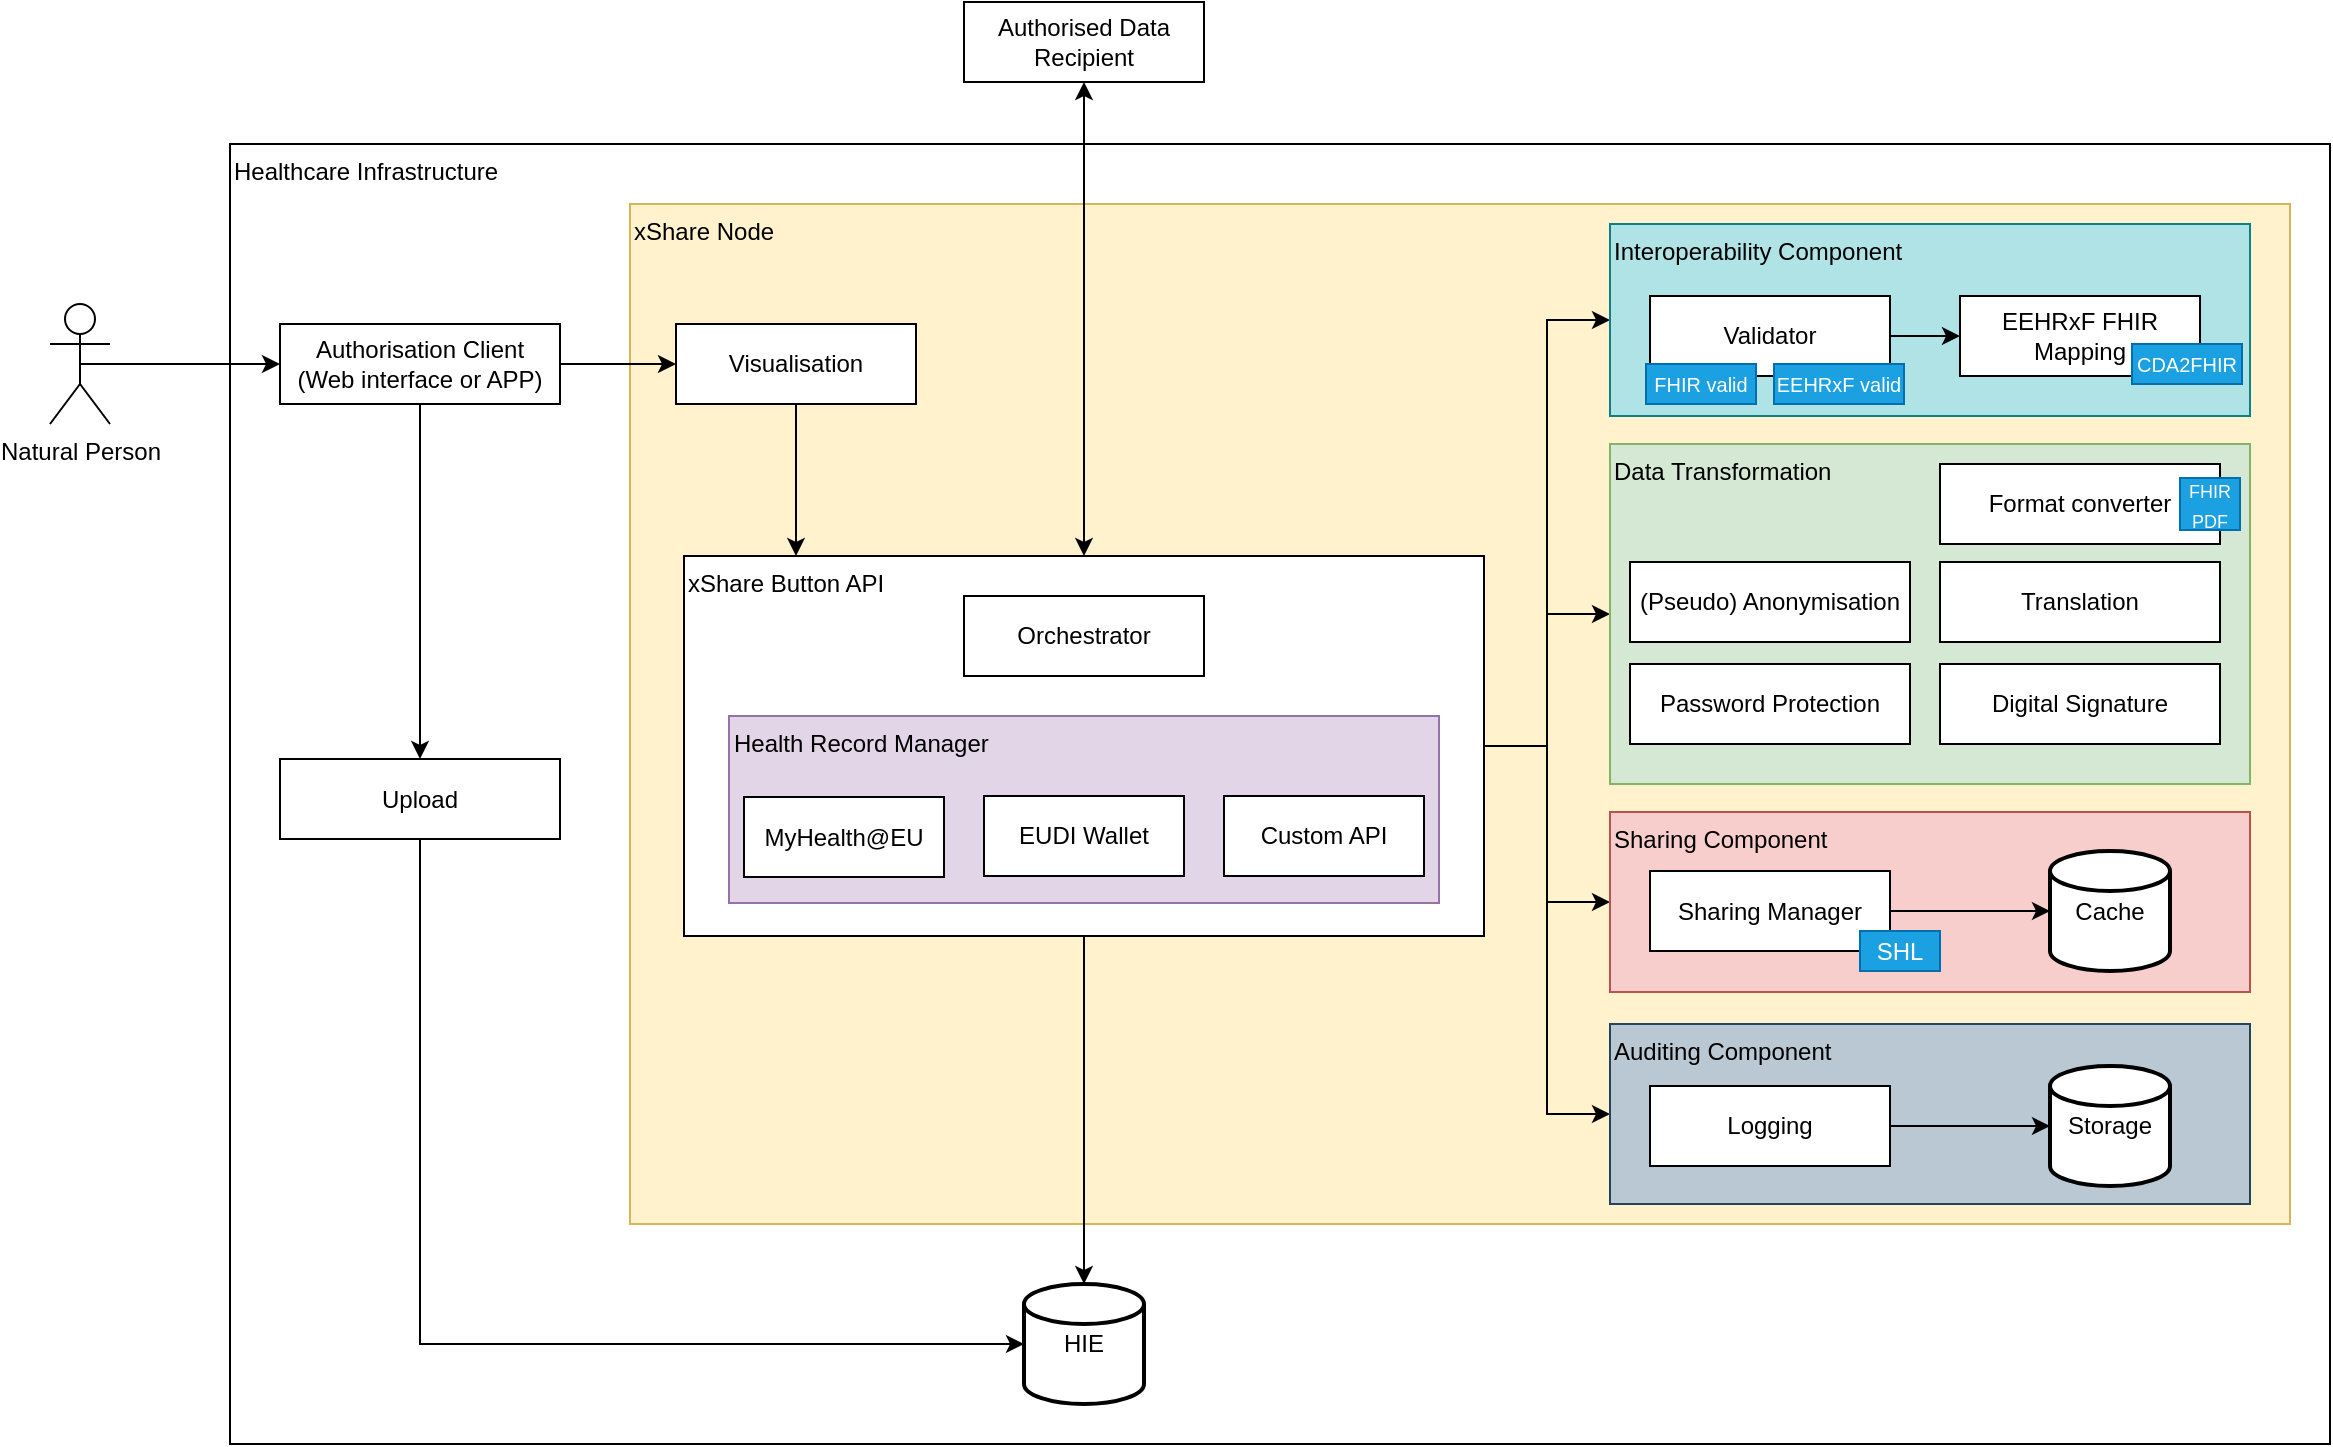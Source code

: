 <mxfile version="25.0.3">
  <diagram name="Page-1" id="Wx434TDJI2nH3EPZ08i5">
    <mxGraphModel dx="1365" dy="779" grid="1" gridSize="10" guides="1" tooltips="1" connect="1" arrows="1" fold="1" page="1" pageScale="1" pageWidth="850" pageHeight="1100" math="0" shadow="0">
      <root>
        <mxCell id="0" />
        <mxCell id="1" parent="0" />
        <mxCell id="3QQ7aEGl3oEm1BZ8Pkhi-1" value="&lt;div&gt;Healthcare Infrastructure&lt;/div&gt;" style="rounded=0;whiteSpace=wrap;html=1;align=left;verticalAlign=top;" parent="1" vertex="1">
          <mxGeometry x="330" y="230" width="1050" height="650" as="geometry" />
        </mxCell>
        <mxCell id="3QQ7aEGl3oEm1BZ8Pkhi-2" value="xShare Node" style="rounded=0;whiteSpace=wrap;html=1;align=left;verticalAlign=top;fillColor=#fff2cc;strokeColor=#d6b656;" parent="1" vertex="1">
          <mxGeometry x="530" y="260" width="830" height="510" as="geometry" />
        </mxCell>
        <mxCell id="e09ehZz6Y9dlDLDQR6JW-9" style="edgeStyle=orthogonalEdgeStyle;rounded=0;orthogonalLoop=1;jettySize=auto;html=1;entryX=0;entryY=0.5;entryDx=0;entryDy=0;" edge="1" parent="1" source="3QQ7aEGl3oEm1BZ8Pkhi-3" target="3QQ7aEGl3oEm1BZ8Pkhi-15">
          <mxGeometry relative="1" as="geometry" />
        </mxCell>
        <mxCell id="e09ehZz6Y9dlDLDQR6JW-10" style="edgeStyle=orthogonalEdgeStyle;rounded=0;orthogonalLoop=1;jettySize=auto;html=1;entryX=0;entryY=0.5;entryDx=0;entryDy=0;" edge="1" parent="1" source="3QQ7aEGl3oEm1BZ8Pkhi-3" target="e09ehZz6Y9dlDLDQR6JW-3">
          <mxGeometry relative="1" as="geometry" />
        </mxCell>
        <mxCell id="e09ehZz6Y9dlDLDQR6JW-11" style="edgeStyle=orthogonalEdgeStyle;rounded=0;orthogonalLoop=1;jettySize=auto;html=1;entryX=0;entryY=0.5;entryDx=0;entryDy=0;" edge="1" parent="1" source="3QQ7aEGl3oEm1BZ8Pkhi-3" target="3QQ7aEGl3oEm1BZ8Pkhi-17">
          <mxGeometry relative="1" as="geometry" />
        </mxCell>
        <mxCell id="3QQ7aEGl3oEm1BZ8Pkhi-3" value="&lt;div&gt;xShare Button API&lt;/div&gt;" style="rounded=0;whiteSpace=wrap;html=1;align=left;verticalAlign=top;" parent="1" vertex="1">
          <mxGeometry x="557" y="436" width="400" height="190" as="geometry" />
        </mxCell>
        <mxCell id="3QQ7aEGl3oEm1BZ8Pkhi-4" value="" style="edgeStyle=orthogonalEdgeStyle;rounded=0;orthogonalLoop=1;jettySize=auto;html=1;" parent="1" source="3QQ7aEGl3oEm1BZ8Pkhi-5" target="3QQ7aEGl3oEm1BZ8Pkhi-14" edge="1">
          <mxGeometry relative="1" as="geometry" />
        </mxCell>
        <mxCell id="e09ehZz6Y9dlDLDQR6JW-15" style="edgeStyle=orthogonalEdgeStyle;rounded=0;orthogonalLoop=1;jettySize=auto;html=1;entryX=0.5;entryY=0;entryDx=0;entryDy=0;" edge="1" parent="1" source="3QQ7aEGl3oEm1BZ8Pkhi-5" target="e09ehZz6Y9dlDLDQR6JW-1">
          <mxGeometry relative="1" as="geometry" />
        </mxCell>
        <mxCell id="3QQ7aEGl3oEm1BZ8Pkhi-5" value="Authorisation Client &lt;br&gt;(Web interface or APP)" style="rounded=0;whiteSpace=wrap;html=1;align=center;verticalAlign=middle;" parent="1" vertex="1">
          <mxGeometry x="355" y="320" width="140" height="40" as="geometry" />
        </mxCell>
        <mxCell id="3QQ7aEGl3oEm1BZ8Pkhi-7" value="Authorised Data Recipient" style="rounded=0;whiteSpace=wrap;html=1;align=center;verticalAlign=middle;" parent="1" vertex="1">
          <mxGeometry x="697" y="159" width="120" height="40" as="geometry" />
        </mxCell>
        <mxCell id="3QQ7aEGl3oEm1BZ8Pkhi-54" style="edgeStyle=orthogonalEdgeStyle;rounded=0;orthogonalLoop=1;jettySize=auto;html=1;entryX=0;entryY=0.5;entryDx=0;entryDy=0;exitX=1;exitY=0.5;exitDx=0;exitDy=0;" parent="1" source="3QQ7aEGl3oEm1BZ8Pkhi-3" target="3QQ7aEGl3oEm1BZ8Pkhi-46" edge="1">
          <mxGeometry relative="1" as="geometry" />
        </mxCell>
        <mxCell id="3QQ7aEGl3oEm1BZ8Pkhi-11" value="Orchestrator" style="rounded=0;whiteSpace=wrap;html=1;" parent="1" vertex="1">
          <mxGeometry x="697" y="456" width="120" height="40" as="geometry" />
        </mxCell>
        <mxCell id="3QQ7aEGl3oEm1BZ8Pkhi-12" style="edgeStyle=orthogonalEdgeStyle;rounded=0;orthogonalLoop=1;jettySize=auto;html=1;startArrow=classic;startFill=1;exitX=0.5;exitY=0;exitDx=0;exitDy=0;" parent="1" source="3QQ7aEGl3oEm1BZ8Pkhi-3" target="3QQ7aEGl3oEm1BZ8Pkhi-7" edge="1">
          <mxGeometry relative="1" as="geometry">
            <mxPoint x="1102" y="420" as="sourcePoint" />
            <mxPoint x="1371.966" y="530" as="targetPoint" />
          </mxGeometry>
        </mxCell>
        <mxCell id="3QQ7aEGl3oEm1BZ8Pkhi-14" value="&lt;div&gt;Visualisation&lt;/div&gt;" style="rounded=0;whiteSpace=wrap;html=1;" parent="1" vertex="1">
          <mxGeometry x="553" y="320" width="120" height="40" as="geometry" />
        </mxCell>
        <mxCell id="3QQ7aEGl3oEm1BZ8Pkhi-15" value="&lt;div&gt;Interoperability Component&lt;/div&gt;" style="rounded=0;whiteSpace=wrap;html=1;align=left;verticalAlign=top;labelBackgroundColor=none;fillColor=#b0e3e6;strokeColor=#0e8088;" parent="1" vertex="1">
          <mxGeometry x="1020" y="270" width="320" height="96" as="geometry" />
        </mxCell>
        <mxCell id="3QQ7aEGl3oEm1BZ8Pkhi-16" value="EEHRxF FHIR Mapping" style="rounded=0;whiteSpace=wrap;html=1;" parent="1" vertex="1">
          <mxGeometry x="1195" y="306" width="120" height="40" as="geometry" />
        </mxCell>
        <mxCell id="3QQ7aEGl3oEm1BZ8Pkhi-17" value="&lt;div&gt;Auditing Component&lt;/div&gt;" style="rounded=0;whiteSpace=wrap;html=1;align=left;verticalAlign=top;labelBackgroundColor=none;fillColor=#bac8d3;strokeColor=#23445d;" parent="1" vertex="1">
          <mxGeometry x="1020" y="670" width="320" height="90" as="geometry" />
        </mxCell>
        <mxCell id="3QQ7aEGl3oEm1BZ8Pkhi-18" value="Validator" style="rounded=0;whiteSpace=wrap;html=1;" parent="1" vertex="1">
          <mxGeometry x="1040" y="306" width="120" height="40" as="geometry" />
        </mxCell>
        <mxCell id="3QQ7aEGl3oEm1BZ8Pkhi-19" value="" style="edgeStyle=orthogonalEdgeStyle;rounded=0;orthogonalLoop=1;jettySize=auto;html=1;" parent="1" source="3QQ7aEGl3oEm1BZ8Pkhi-18" target="3QQ7aEGl3oEm1BZ8Pkhi-16" edge="1">
          <mxGeometry relative="1" as="geometry" />
        </mxCell>
        <mxCell id="e09ehZz6Y9dlDLDQR6JW-2" style="edgeStyle=orthogonalEdgeStyle;rounded=0;orthogonalLoop=1;jettySize=auto;html=1;entryX=0;entryY=0.5;entryDx=0;entryDy=0;entryPerimeter=0;" edge="1" parent="1" source="3QQ7aEGl3oEm1BZ8Pkhi-23" target="e09ehZz6Y9dlDLDQR6JW-4">
          <mxGeometry relative="1" as="geometry">
            <mxPoint x="1215" y="721" as="targetPoint" />
          </mxGeometry>
        </mxCell>
        <mxCell id="3QQ7aEGl3oEm1BZ8Pkhi-23" value="&lt;div&gt;&lt;span style=&quot;background-color: initial;&quot;&gt;Logging&lt;/span&gt;&lt;br&gt;&lt;/div&gt;" style="rounded=0;whiteSpace=wrap;html=1;align=center;verticalAlign=middle;" parent="1" vertex="1">
          <mxGeometry x="1040" y="701" width="120" height="40" as="geometry" />
        </mxCell>
        <mxCell id="3QQ7aEGl3oEm1BZ8Pkhi-25" value="&lt;div&gt;Sharing Manager&lt;/div&gt;" style="rounded=0;whiteSpace=wrap;html=1;align=center;verticalAlign=middle;" parent="1" vertex="1">
          <mxGeometry x="1030" y="593.5" width="120" height="40" as="geometry" />
        </mxCell>
        <mxCell id="3QQ7aEGl3oEm1BZ8Pkhi-28" style="edgeStyle=orthogonalEdgeStyle;rounded=0;orthogonalLoop=1;jettySize=auto;html=1;exitX=0.5;exitY=0.5;exitDx=0;exitDy=0;exitPerimeter=0;entryX=0;entryY=0.5;entryDx=0;entryDy=0;" parent="1" source="3QQ7aEGl3oEm1BZ8Pkhi-29" target="3QQ7aEGl3oEm1BZ8Pkhi-5" edge="1">
          <mxGeometry relative="1" as="geometry">
            <mxPoint x="130" y="330" as="targetPoint" />
          </mxGeometry>
        </mxCell>
        <mxCell id="3QQ7aEGl3oEm1BZ8Pkhi-29" value="Natural Person" style="shape=umlActor;verticalLabelPosition=bottom;verticalAlign=top;html=1;outlineConnect=0;" parent="1" vertex="1">
          <mxGeometry x="240" y="310" width="30" height="60" as="geometry" />
        </mxCell>
        <mxCell id="3QQ7aEGl3oEm1BZ8Pkhi-30" style="edgeStyle=orthogonalEdgeStyle;rounded=0;orthogonalLoop=1;jettySize=auto;html=1;exitX=0.5;exitY=1;exitDx=0;exitDy=0;" parent="1" edge="1">
          <mxGeometry relative="1" as="geometry">
            <mxPoint x="990" y="736" as="sourcePoint" />
            <mxPoint x="990" y="736" as="targetPoint" />
          </mxGeometry>
        </mxCell>
        <mxCell id="3QQ7aEGl3oEm1BZ8Pkhi-46" value="&lt;div&gt;Data Transformation&lt;/div&gt;" style="rounded=0;whiteSpace=wrap;html=1;align=left;verticalAlign=top;labelBackgroundColor=none;fillColor=#d5e8d4;strokeColor=#82b366;" parent="1" vertex="1">
          <mxGeometry x="1020" y="380" width="320" height="170" as="geometry" />
        </mxCell>
        <mxCell id="3QQ7aEGl3oEm1BZ8Pkhi-47" value="&lt;div&gt;(Pseudo) Anonymisation&lt;/div&gt;" style="rounded=0;whiteSpace=wrap;html=1;align=center;verticalAlign=middle;" parent="1" vertex="1">
          <mxGeometry x="1030" y="439" width="140" height="40" as="geometry" />
        </mxCell>
        <mxCell id="3QQ7aEGl3oEm1BZ8Pkhi-48" value="&lt;div&gt;Translation&lt;/div&gt;" style="rounded=0;whiteSpace=wrap;html=1;align=center;verticalAlign=middle;" parent="1" vertex="1">
          <mxGeometry x="1185" y="439" width="140" height="40" as="geometry" />
        </mxCell>
        <mxCell id="3QQ7aEGl3oEm1BZ8Pkhi-49" value="&lt;div&gt;Password Protection&lt;/div&gt;" style="rounded=0;whiteSpace=wrap;html=1;align=center;verticalAlign=middle;" parent="1" vertex="1">
          <mxGeometry x="1030" y="490" width="140" height="40" as="geometry" />
        </mxCell>
        <mxCell id="3QQ7aEGl3oEm1BZ8Pkhi-50" value="&lt;div&gt;Digital Signature&lt;/div&gt;" style="rounded=0;whiteSpace=wrap;html=1;align=center;verticalAlign=middle;" parent="1" vertex="1">
          <mxGeometry x="1185" y="490" width="140" height="40" as="geometry" />
        </mxCell>
        <mxCell id="3QQ7aEGl3oEm1BZ8Pkhi-51" value="HIE" style="strokeWidth=2;html=1;shape=mxgraph.flowchart.database;whiteSpace=wrap;" parent="1" vertex="1">
          <mxGeometry x="727" y="800" width="60" height="60" as="geometry" />
        </mxCell>
        <mxCell id="ZPfb0gJVKHJdMQJQ2fNH-1" value="Health Record Manager" style="rounded=0;whiteSpace=wrap;html=1;fillColor=#e1d5e7;strokeColor=#9673a6;align=left;verticalAlign=top;" parent="1" vertex="1">
          <mxGeometry x="579.5" y="516" width="355" height="93.5" as="geometry" />
        </mxCell>
        <mxCell id="ZPfb0gJVKHJdMQJQ2fNH-4" value="MyHealth@EU" style="rounded=0;whiteSpace=wrap;html=1;verticalAlign=middle;align=center;" parent="1" vertex="1">
          <mxGeometry x="587" y="556.5" width="100" height="40" as="geometry" />
        </mxCell>
        <mxCell id="ZPfb0gJVKHJdMQJQ2fNH-5" value="EUDI Wallet" style="rounded=0;whiteSpace=wrap;html=1;verticalAlign=middle;align=center;" parent="1" vertex="1">
          <mxGeometry x="707" y="556" width="100" height="40" as="geometry" />
        </mxCell>
        <mxCell id="ZPfb0gJVKHJdMQJQ2fNH-6" value="Custom API" style="rounded=0;whiteSpace=wrap;html=1;verticalAlign=middle;align=center;" parent="1" vertex="1">
          <mxGeometry x="827" y="556" width="100" height="40" as="geometry" />
        </mxCell>
        <mxCell id="ZPfb0gJVKHJdMQJQ2fNH-8" style="edgeStyle=orthogonalEdgeStyle;rounded=0;orthogonalLoop=1;jettySize=auto;html=1;exitX=0.5;exitY=1;exitDx=0;exitDy=0;" parent="1" source="ZPfb0gJVKHJdMQJQ2fNH-1" target="ZPfb0gJVKHJdMQJQ2fNH-1" edge="1">
          <mxGeometry relative="1" as="geometry" />
        </mxCell>
        <mxCell id="KUS1rw08NQm0ADydj860-1" value="&lt;div&gt;Format converter&lt;/div&gt;" style="rounded=0;whiteSpace=wrap;html=1;align=center;verticalAlign=middle;" parent="1" vertex="1">
          <mxGeometry x="1185" y="390" width="140" height="40" as="geometry" />
        </mxCell>
        <mxCell id="e09ehZz6Y9dlDLDQR6JW-1" value="Upload" style="rounded=0;whiteSpace=wrap;html=1;align=center;verticalAlign=middle;" vertex="1" parent="1">
          <mxGeometry x="355" y="537.5" width="140" height="40" as="geometry" />
        </mxCell>
        <mxCell id="e09ehZz6Y9dlDLDQR6JW-3" value="&lt;div&gt;Sharing Component&lt;/div&gt;" style="rounded=0;whiteSpace=wrap;html=1;align=left;verticalAlign=top;labelBackgroundColor=none;fillColor=#f8cecc;strokeColor=#b85450;" vertex="1" parent="1">
          <mxGeometry x="1020" y="564" width="320" height="90" as="geometry" />
        </mxCell>
        <mxCell id="e09ehZz6Y9dlDLDQR6JW-4" value="Storage" style="strokeWidth=2;html=1;shape=mxgraph.flowchart.database;whiteSpace=wrap;" vertex="1" parent="1">
          <mxGeometry x="1240" y="691" width="60" height="60" as="geometry" />
        </mxCell>
        <mxCell id="e09ehZz6Y9dlDLDQR6JW-6" value="&lt;div&gt;&lt;span style=&quot;background-color: initial;&quot;&gt;Sharing Manager&lt;/span&gt;&lt;br&gt;&lt;/div&gt;" style="rounded=0;whiteSpace=wrap;html=1;align=center;verticalAlign=middle;" vertex="1" parent="1">
          <mxGeometry x="1040" y="593.5" width="120" height="40" as="geometry" />
        </mxCell>
        <mxCell id="e09ehZz6Y9dlDLDQR6JW-7" value="Cache" style="strokeWidth=2;html=1;shape=mxgraph.flowchart.database;whiteSpace=wrap;" vertex="1" parent="1">
          <mxGeometry x="1240" y="583.5" width="60" height="60" as="geometry" />
        </mxCell>
        <mxCell id="e09ehZz6Y9dlDLDQR6JW-8" style="edgeStyle=orthogonalEdgeStyle;rounded=0;orthogonalLoop=1;jettySize=auto;html=1;entryX=0;entryY=0.5;entryDx=0;entryDy=0;entryPerimeter=0;" edge="1" parent="1" source="e09ehZz6Y9dlDLDQR6JW-6" target="e09ehZz6Y9dlDLDQR6JW-7">
          <mxGeometry relative="1" as="geometry" />
        </mxCell>
        <mxCell id="e09ehZz6Y9dlDLDQR6JW-14" style="edgeStyle=orthogonalEdgeStyle;rounded=0;orthogonalLoop=1;jettySize=auto;html=1;entryX=0.14;entryY=0;entryDx=0;entryDy=0;entryPerimeter=0;" edge="1" parent="1" source="3QQ7aEGl3oEm1BZ8Pkhi-14" target="3QQ7aEGl3oEm1BZ8Pkhi-3">
          <mxGeometry relative="1" as="geometry" />
        </mxCell>
        <mxCell id="e09ehZz6Y9dlDLDQR6JW-16" style="edgeStyle=orthogonalEdgeStyle;rounded=0;orthogonalLoop=1;jettySize=auto;html=1;entryX=0;entryY=0.5;entryDx=0;entryDy=0;entryPerimeter=0;" edge="1" parent="1" source="e09ehZz6Y9dlDLDQR6JW-1" target="3QQ7aEGl3oEm1BZ8Pkhi-51">
          <mxGeometry relative="1" as="geometry">
            <Array as="points">
              <mxPoint x="425" y="830" />
            </Array>
          </mxGeometry>
        </mxCell>
        <mxCell id="e09ehZz6Y9dlDLDQR6JW-17" style="edgeStyle=orthogonalEdgeStyle;rounded=0;orthogonalLoop=1;jettySize=auto;html=1;entryX=0.5;entryY=0;entryDx=0;entryDy=0;entryPerimeter=0;" edge="1" parent="1" source="3QQ7aEGl3oEm1BZ8Pkhi-3" target="3QQ7aEGl3oEm1BZ8Pkhi-51">
          <mxGeometry relative="1" as="geometry" />
        </mxCell>
        <mxCell id="e09ehZz6Y9dlDLDQR6JW-18" value="&lt;div&gt;&lt;span style=&quot;background-color: initial;&quot;&gt;SHL&lt;/span&gt;&lt;br&gt;&lt;/div&gt;" style="rounded=0;whiteSpace=wrap;html=1;align=center;verticalAlign=middle;fillColor=#1ba1e2;fontColor=#ffffff;strokeColor=#006EAF;" vertex="1" parent="1">
          <mxGeometry x="1145" y="623.5" width="40" height="20" as="geometry" />
        </mxCell>
        <mxCell id="e09ehZz6Y9dlDLDQR6JW-19" value="&lt;div&gt;&lt;span style=&quot;background-color: initial;&quot;&gt;&lt;font style=&quot;font-size: 9px;&quot;&gt;FHIR PDF&lt;/font&gt;&lt;/span&gt;&lt;br&gt;&lt;/div&gt;" style="rounded=0;whiteSpace=wrap;html=1;align=center;verticalAlign=middle;fillColor=#1ba1e2;fontColor=#ffffff;strokeColor=#006EAF;" vertex="1" parent="1">
          <mxGeometry x="1305" y="397" width="30" height="26" as="geometry" />
        </mxCell>
        <mxCell id="e09ehZz6Y9dlDLDQR6JW-20" value="&lt;div&gt;&lt;font style=&quot;font-size: 10px;&quot;&gt;CDA2FHIR&lt;/font&gt;&lt;/div&gt;" style="rounded=0;whiteSpace=wrap;html=1;align=center;verticalAlign=middle;fillColor=#1ba1e2;fontColor=#ffffff;strokeColor=#006EAF;" vertex="1" parent="1">
          <mxGeometry x="1281" y="330" width="55" height="20" as="geometry" />
        </mxCell>
        <mxCell id="e09ehZz6Y9dlDLDQR6JW-21" value="&lt;div&gt;&lt;font style=&quot;font-size: 10px;&quot;&gt;FHIR valid&lt;/font&gt;&lt;/div&gt;" style="rounded=0;whiteSpace=wrap;html=1;align=center;verticalAlign=middle;fillColor=#1ba1e2;fontColor=#ffffff;strokeColor=#006EAF;" vertex="1" parent="1">
          <mxGeometry x="1038" y="340" width="55" height="20" as="geometry" />
        </mxCell>
        <mxCell id="e09ehZz6Y9dlDLDQR6JW-22" value="&lt;div&gt;&lt;font style=&quot;font-size: 10px;&quot;&gt;EEHRxF valid&lt;/font&gt;&lt;/div&gt;" style="rounded=0;whiteSpace=wrap;html=1;align=center;verticalAlign=middle;fillColor=#1ba1e2;fontColor=#ffffff;strokeColor=#006EAF;" vertex="1" parent="1">
          <mxGeometry x="1102" y="340" width="65" height="20" as="geometry" />
        </mxCell>
      </root>
    </mxGraphModel>
  </diagram>
</mxfile>
